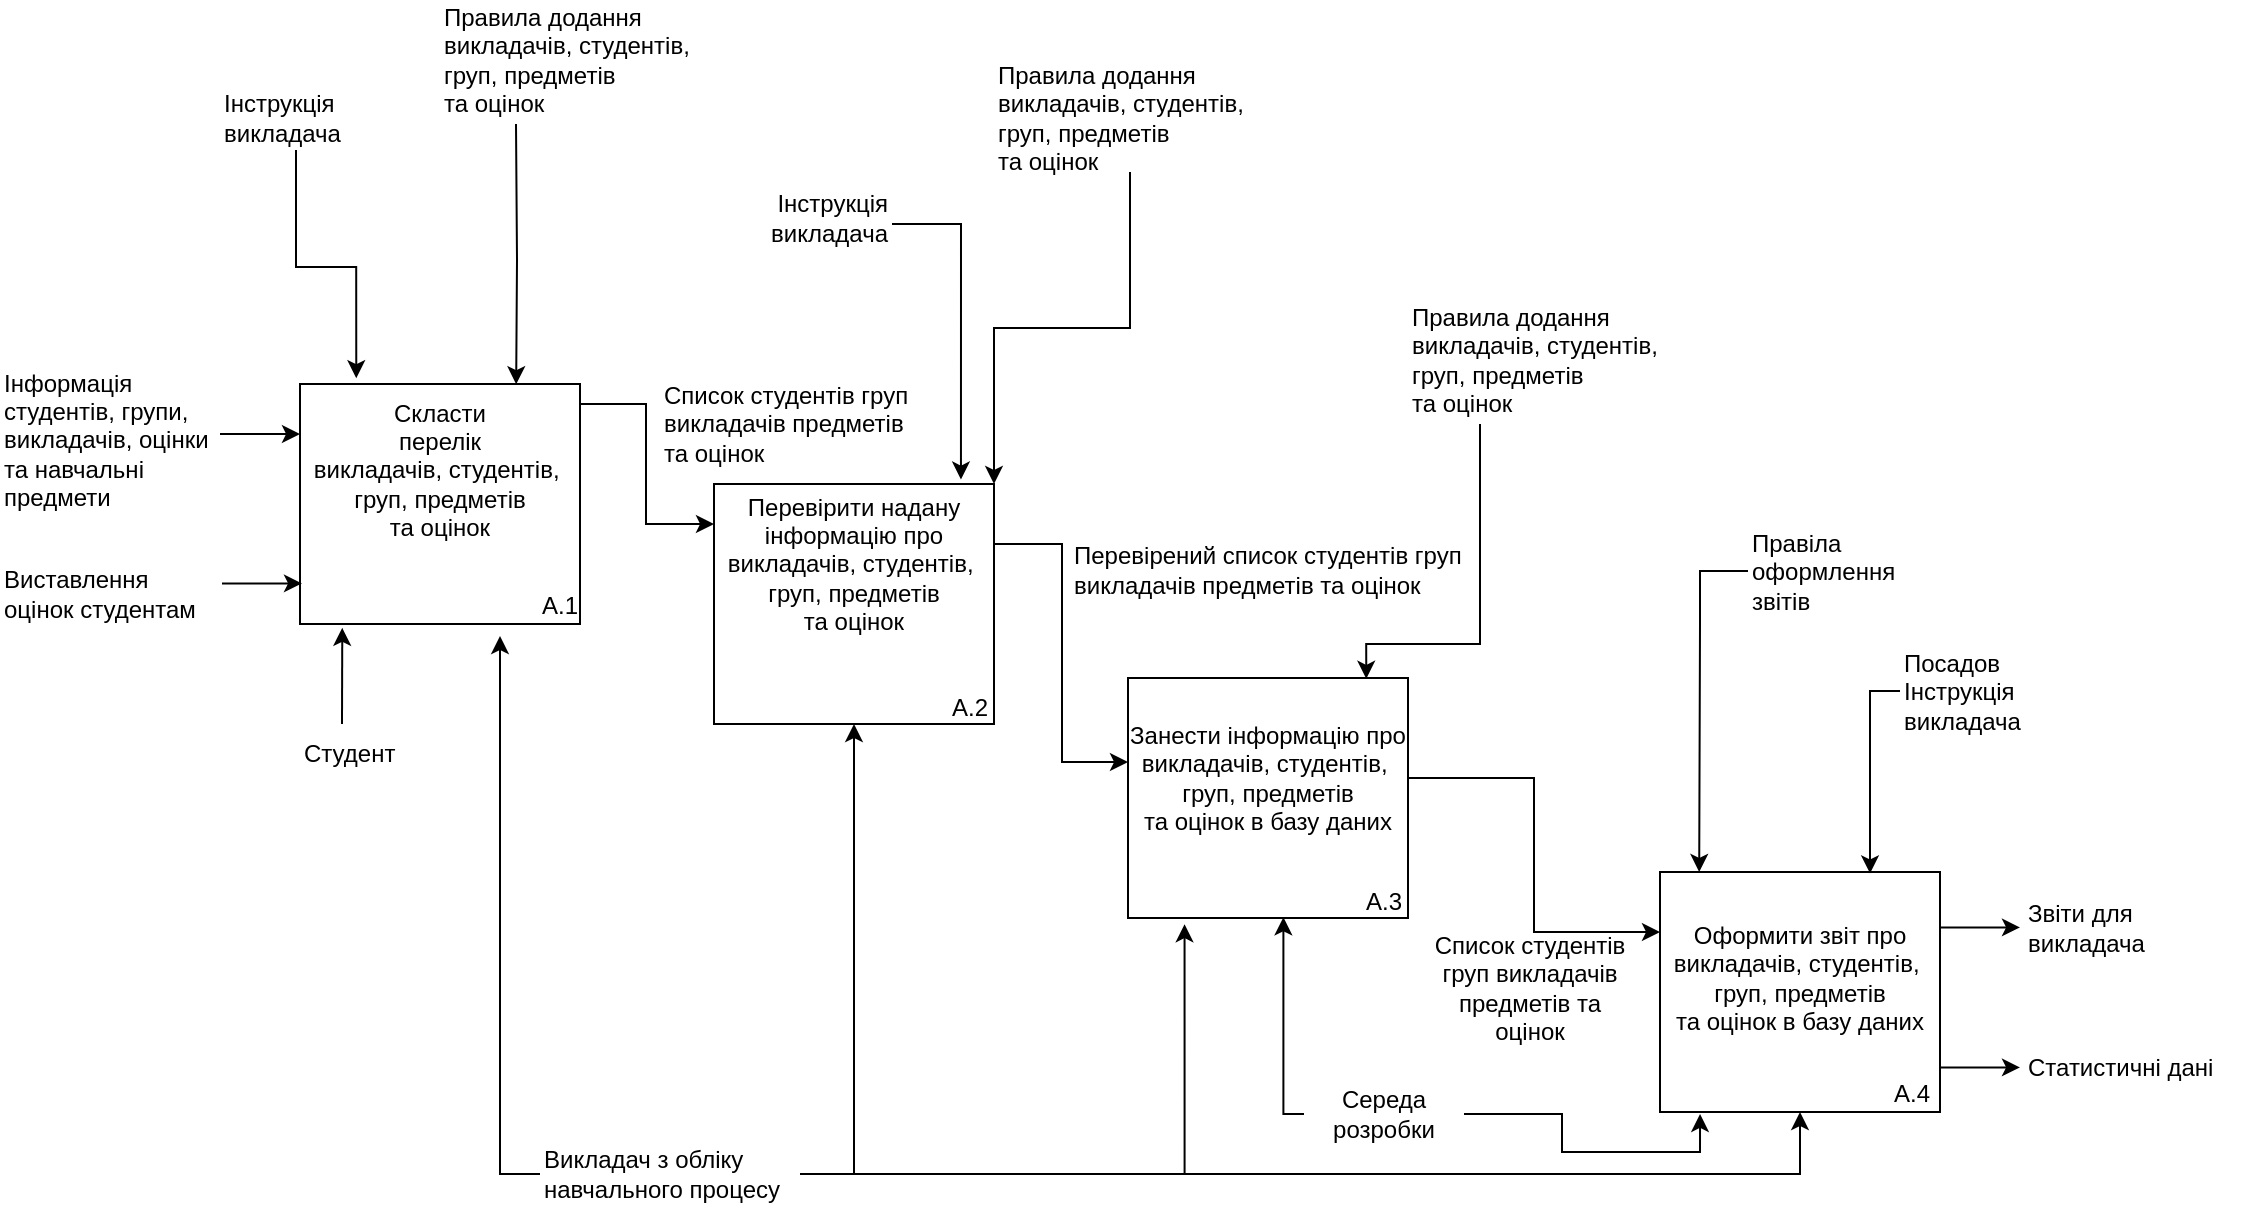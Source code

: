 <mxfile version="21.3.2" type="google">
  <diagram name="Сторінка-1" id="kl36Wdh-Y95LG7sr6SF0">
    <mxGraphModel grid="1" page="1" gridSize="10" guides="1" tooltips="1" connect="1" arrows="1" fold="1" pageScale="1" pageWidth="827" pageHeight="1169" math="0" shadow="0">
      <root>
        <mxCell id="0" />
        <mxCell id="1" parent="0" />
        <mxCell id="0Z3TNYrJnA42NZEzYTIk-2" value="" style="rounded=0;whiteSpace=wrap;html=1;" vertex="1" parent="1">
          <mxGeometry x="120" y="190" width="140" height="120" as="geometry" />
        </mxCell>
        <mxCell id="0Z3TNYrJnA42NZEzYTIk-3" value="A.1" style="text;html=1;strokeColor=none;fillColor=none;align=center;verticalAlign=middle;whiteSpace=wrap;rounded=0;" vertex="1" parent="1">
          <mxGeometry x="220" y="286" width="60" height="30" as="geometry" />
        </mxCell>
        <mxCell id="0Z3TNYrJnA42NZEzYTIk-33" style="edgeStyle=orthogonalEdgeStyle;rounded=0;orthogonalLoop=1;jettySize=auto;html=1;entryX=0;entryY=0.25;entryDx=0;entryDy=0;" edge="1" parent="1" source="0Z3TNYrJnA42NZEzYTIk-4" target="0Z3TNYrJnA42NZEzYTIk-7">
          <mxGeometry relative="1" as="geometry">
            <Array as="points">
              <mxPoint x="293" y="200" />
              <mxPoint x="293" y="260" />
            </Array>
          </mxGeometry>
        </mxCell>
        <mxCell id="0Z3TNYrJnA42NZEzYTIk-4" value="Cкласти&lt;br&gt;перелік&lt;br&gt;викладачів, студентів,&amp;nbsp;&lt;br&gt;груп, предметів&lt;br&gt;та оцінок" style="text;html=1;strokeColor=none;fillColor=none;align=center;verticalAlign=middle;whiteSpace=wrap;rounded=0;" vertex="1" parent="1">
          <mxGeometry x="120" y="195" width="140" height="75" as="geometry" />
        </mxCell>
        <mxCell id="0Z3TNYrJnA42NZEzYTIk-6" value="" style="rounded=0;whiteSpace=wrap;html=1;" vertex="1" parent="1">
          <mxGeometry x="327" y="240" width="140" height="120" as="geometry" />
        </mxCell>
        <mxCell id="0Z3TNYrJnA42NZEzYTIk-7" value="Перевірити надану інформацію про&lt;br&gt;викладачів, студентів,&amp;nbsp;&lt;br&gt;груп, предметів&lt;br&gt;та оцінок" style="text;html=1;strokeColor=none;fillColor=none;align=center;verticalAlign=middle;whiteSpace=wrap;rounded=0;" vertex="1" parent="1">
          <mxGeometry x="327" y="240" width="140" height="80" as="geometry" />
        </mxCell>
        <mxCell id="0Z3TNYrJnA42NZEzYTIk-8" value="A.2" style="text;html=1;strokeColor=none;fillColor=none;align=center;verticalAlign=middle;whiteSpace=wrap;rounded=0;" vertex="1" parent="1">
          <mxGeometry x="425" y="337" width="60" height="30" as="geometry" />
        </mxCell>
        <mxCell id="0Z3TNYrJnA42NZEzYTIk-9" value="" style="rounded=0;whiteSpace=wrap;html=1;" vertex="1" parent="1">
          <mxGeometry x="534" y="337" width="140" height="120" as="geometry" />
        </mxCell>
        <mxCell id="0Z3TNYrJnA42NZEzYTIk-45" style="edgeStyle=orthogonalEdgeStyle;rounded=0;orthogonalLoop=1;jettySize=auto;html=1;entryX=0;entryY=0.25;entryDx=0;entryDy=0;" edge="1" parent="1" source="0Z3TNYrJnA42NZEzYTIk-10" target="0Z3TNYrJnA42NZEzYTIk-22">
          <mxGeometry relative="1" as="geometry" />
        </mxCell>
        <mxCell id="0Z3TNYrJnA42NZEzYTIk-10" value="Занести інформацію про&lt;br&gt;викладачів, студентів,&amp;nbsp;&lt;br&gt;груп, предметів&lt;br&gt;та оцінок в базу даних" style="text;html=1;strokeColor=none;fillColor=none;align=center;verticalAlign=middle;whiteSpace=wrap;rounded=0;" vertex="1" parent="1">
          <mxGeometry x="534" y="337" width="140" height="100" as="geometry" />
        </mxCell>
        <mxCell id="0Z3TNYrJnA42NZEzYTIk-11" value="A.3" style="text;html=1;strokeColor=none;fillColor=none;align=center;verticalAlign=middle;whiteSpace=wrap;rounded=0;" vertex="1" parent="1">
          <mxGeometry x="632" y="434" width="60" height="30" as="geometry" />
        </mxCell>
        <mxCell id="0Z3TNYrJnA42NZEzYTIk-17" value="Список студентів груп викладачів предметів та оцінок" style="text;html=1;strokeColor=none;fillColor=none;align=left;verticalAlign=middle;whiteSpace=wrap;rounded=0;" vertex="1" parent="1">
          <mxGeometry x="300" y="195" width="130" height="30" as="geometry" />
        </mxCell>
        <mxCell id="0Z3TNYrJnA42NZEzYTIk-18" value="" style="endArrow=classic;html=1;rounded=0;entryX=0;entryY=1;entryDx=0;entryDy=0;" edge="1" parent="1">
          <mxGeometry width="50" height="50" relative="1" as="geometry">
            <mxPoint x="80" y="215" as="sourcePoint" />
            <mxPoint x="120" y="215" as="targetPoint" />
          </mxGeometry>
        </mxCell>
        <mxCell id="0Z3TNYrJnA42NZEzYTIk-19" value="&lt;div style=&quot;font-size: 12px;&quot;&gt;Інформація студентів, групи, викладачів, оцінки та навчальні предмети&lt;/div&gt;" style="text;strokeColor=none;fillColor=none;align=left;verticalAlign=middle;whiteSpace=wrap;rounded=0;shadow=0;fontStyle=0;html=1;fontSize=12;spacingTop=0;" vertex="1" parent="1">
          <mxGeometry x="-30" y="180" width="110" height="75" as="geometry" />
        </mxCell>
        <mxCell id="0Z3TNYrJnA42NZEzYTIk-20" value="" style="endArrow=classic;html=1;rounded=0;entryX=0;entryY=1;entryDx=0;entryDy=0;" edge="1" parent="1">
          <mxGeometry width="50" height="50" relative="1" as="geometry">
            <mxPoint x="81" y="289.69" as="sourcePoint" />
            <mxPoint x="121" y="289.69" as="targetPoint" />
          </mxGeometry>
        </mxCell>
        <mxCell id="0Z3TNYrJnA42NZEzYTIk-21" value="&lt;div style=&quot;font-size: 12px;&quot;&gt;Виставлення оцінок студентам&lt;/div&gt;" style="text;strokeColor=none;fillColor=none;align=left;verticalAlign=middle;whiteSpace=wrap;rounded=0;shadow=0;fontStyle=0;html=1;fontSize=12;spacingTop=0;" vertex="1" parent="1">
          <mxGeometry x="-30" y="280" width="110" height="30" as="geometry" />
        </mxCell>
        <mxCell id="0Z3TNYrJnA42NZEzYTIk-22" value="" style="rounded=0;whiteSpace=wrap;html=1;" vertex="1" parent="1">
          <mxGeometry x="800" y="434" width="140" height="120" as="geometry" />
        </mxCell>
        <mxCell id="0Z3TNYrJnA42NZEzYTIk-23" value="Оформити звіт про&lt;br&gt;викладачів, студентів,&amp;nbsp;&lt;br&gt;груп, предметів&lt;br&gt;та оцінок в базу даних" style="text;html=1;strokeColor=none;fillColor=none;align=center;verticalAlign=middle;whiteSpace=wrap;rounded=0;" vertex="1" parent="1">
          <mxGeometry x="800" y="437" width="140" height="100" as="geometry" />
        </mxCell>
        <mxCell id="0Z3TNYrJnA42NZEzYTIk-24" value="A.4" style="text;html=1;strokeColor=none;fillColor=none;align=center;verticalAlign=middle;whiteSpace=wrap;rounded=0;" vertex="1" parent="1">
          <mxGeometry x="896" y="530" width="60" height="30" as="geometry" />
        </mxCell>
        <mxCell id="0Z3TNYrJnA42NZEzYTIk-25" style="edgeStyle=orthogonalEdgeStyle;rounded=0;orthogonalLoop=1;jettySize=auto;html=1;entryX=0;entryY=0.25;entryDx=0;entryDy=0;" edge="1" parent="1">
          <mxGeometry relative="1" as="geometry">
            <mxPoint x="467" y="310" as="sourcePoint" />
            <mxPoint x="534" y="379" as="targetPoint" />
            <Array as="points">
              <mxPoint x="467" y="270" />
              <mxPoint x="501" y="270" />
              <mxPoint x="501" y="379" />
            </Array>
          </mxGeometry>
        </mxCell>
        <mxCell id="0Z3TNYrJnA42NZEzYTIk-27" value="" style="endArrow=classic;html=1;rounded=0;entryX=0;entryY=1;entryDx=0;entryDy=0;" edge="1" parent="1">
          <mxGeometry width="50" height="50" relative="1" as="geometry">
            <mxPoint x="940" y="531.69" as="sourcePoint" />
            <mxPoint x="980" y="531.69" as="targetPoint" />
          </mxGeometry>
        </mxCell>
        <mxCell id="0Z3TNYrJnA42NZEzYTIk-28" value="&lt;div style=&quot;font-size: 12px;&quot;&gt;Статистичні дані&lt;/div&gt;" style="text;strokeColor=none;fillColor=none;align=left;verticalAlign=middle;whiteSpace=wrap;rounded=0;shadow=0;fontStyle=0;html=1;fontSize=12;spacingTop=0;" vertex="1" parent="1">
          <mxGeometry x="982" y="517" width="110" height="30" as="geometry" />
        </mxCell>
        <mxCell id="0Z3TNYrJnA42NZEzYTIk-29" value="" style="endArrow=classic;html=1;rounded=0;entryX=0;entryY=1;entryDx=0;entryDy=0;" edge="1" parent="1">
          <mxGeometry width="50" height="50" relative="1" as="geometry">
            <mxPoint x="940" y="461.69" as="sourcePoint" />
            <mxPoint x="980" y="461.69" as="targetPoint" />
          </mxGeometry>
        </mxCell>
        <mxCell id="0Z3TNYrJnA42NZEzYTIk-30" value="&lt;div style=&quot;font-size: 12px;&quot;&gt;Звіти для викладача&lt;/div&gt;" style="text;strokeColor=none;fillColor=none;align=left;verticalAlign=middle;whiteSpace=wrap;rounded=0;shadow=0;fontStyle=0;html=1;fontSize=12;spacingTop=0;" vertex="1" parent="1">
          <mxGeometry x="982" y="447" width="110" height="30" as="geometry" />
        </mxCell>
        <mxCell id="0Z3TNYrJnA42NZEzYTIk-60" style="edgeStyle=orthogonalEdgeStyle;rounded=0;orthogonalLoop=1;jettySize=auto;html=1;entryX=0.201;entryY=-0.024;entryDx=0;entryDy=0;entryPerimeter=0;" edge="1" parent="1" source="0Z3TNYrJnA42NZEzYTIk-31" target="0Z3TNYrJnA42NZEzYTIk-2">
          <mxGeometry relative="1" as="geometry" />
        </mxCell>
        <mxCell id="0Z3TNYrJnA42NZEzYTIk-31" value="&lt;div style=&quot;font-size: 12px;&quot;&gt;Інструкція&lt;/div&gt;&lt;div style=&quot;font-size: 12px;&quot;&gt;викладача&lt;/div&gt;" style="text;strokeColor=none;fillColor=none;align=left;verticalAlign=middle;whiteSpace=wrap;rounded=0;shadow=0;fontStyle=0;html=1;fontSize=12;spacingTop=0;" vertex="1" parent="1">
          <mxGeometry x="80" y="40" width="76" height="33" as="geometry" />
        </mxCell>
        <mxCell id="0Z3TNYrJnA42NZEzYTIk-34" value="&lt;div style=&quot;font-size: 12px;&quot;&gt;Студент&lt;/div&gt;" style="text;strokeColor=none;fillColor=none;align=left;verticalAlign=middle;whiteSpace=wrap;rounded=0;shadow=0;fontStyle=0;html=1;fontSize=12;spacingTop=0;" vertex="1" parent="1">
          <mxGeometry x="120" y="360" width="60" height="30" as="geometry" />
        </mxCell>
        <mxCell id="0Z3TNYrJnA42NZEzYTIk-35" value="" style="endArrow=classic;html=1;rounded=0;entryX=0.151;entryY=1.016;entryDx=0;entryDy=0;entryPerimeter=0;" edge="1" parent="1" target="0Z3TNYrJnA42NZEzYTIk-2">
          <mxGeometry width="50" height="50" relative="1" as="geometry">
            <mxPoint x="141" y="360" as="sourcePoint" />
            <mxPoint x="131" y="299.69" as="targetPoint" />
          </mxGeometry>
        </mxCell>
        <mxCell id="0Z3TNYrJnA42NZEzYTIk-37" style="edgeStyle=orthogonalEdgeStyle;rounded=0;orthogonalLoop=1;jettySize=auto;html=1;entryX=0;entryY=1;entryDx=0;entryDy=0;" edge="1" parent="1" source="0Z3TNYrJnA42NZEzYTIk-36" target="0Z3TNYrJnA42NZEzYTIk-3">
          <mxGeometry relative="1" as="geometry">
            <Array as="points">
              <mxPoint x="220" y="585" />
            </Array>
          </mxGeometry>
        </mxCell>
        <mxCell id="0Z3TNYrJnA42NZEzYTIk-38" style="edgeStyle=orthogonalEdgeStyle;rounded=0;orthogonalLoop=1;jettySize=auto;html=1;entryX=0.5;entryY=1;entryDx=0;entryDy=0;" edge="1" parent="1" source="0Z3TNYrJnA42NZEzYTIk-36" target="0Z3TNYrJnA42NZEzYTIk-6">
          <mxGeometry relative="1" as="geometry">
            <Array as="points">
              <mxPoint x="397" y="585" />
            </Array>
          </mxGeometry>
        </mxCell>
        <mxCell id="0Z3TNYrJnA42NZEzYTIk-39" style="edgeStyle=orthogonalEdgeStyle;rounded=0;orthogonalLoop=1;jettySize=auto;html=1;entryX=0.5;entryY=1;entryDx=0;entryDy=0;" edge="1" parent="1" source="0Z3TNYrJnA42NZEzYTIk-36" target="0Z3TNYrJnA42NZEzYTIk-22">
          <mxGeometry relative="1" as="geometry">
            <mxPoint x="820.0" y="560.0" as="targetPoint" />
          </mxGeometry>
        </mxCell>
        <mxCell id="0Z3TNYrJnA42NZEzYTIk-46" style="edgeStyle=orthogonalEdgeStyle;rounded=0;orthogonalLoop=1;jettySize=auto;html=1;entryX=0.202;entryY=1.026;entryDx=0;entryDy=0;entryPerimeter=0;" edge="1" parent="1" source="0Z3TNYrJnA42NZEzYTIk-36" target="0Z3TNYrJnA42NZEzYTIk-9">
          <mxGeometry relative="1" as="geometry" />
        </mxCell>
        <mxCell id="0Z3TNYrJnA42NZEzYTIk-36" value="&lt;font style=&quot;font-size: 12px;&quot;&gt;Викладач з обліку навчального процесу&lt;/font&gt;" style="text;strokeColor=none;fillColor=none;align=left;verticalAlign=middle;whiteSpace=wrap;rounded=0;shadow=0;fontStyle=0;html=1;fontSize=9;spacingTop=0;" vertex="1" parent="1">
          <mxGeometry x="240" y="570" width="130" height="30" as="geometry" />
        </mxCell>
        <mxCell id="0Z3TNYrJnA42NZEzYTIk-41" value="Перевірений список студентів груп викладачів предметів та оцінок" style="text;html=1;strokeColor=none;fillColor=none;align=left;verticalAlign=middle;whiteSpace=wrap;rounded=0;" vertex="1" parent="1">
          <mxGeometry x="505" y="265" width="211" height="35" as="geometry" />
        </mxCell>
        <mxCell id="0Z3TNYrJnA42NZEzYTIk-43" value="Список студентів груп викладачів предметів та оцінок" style="text;html=1;strokeColor=none;fillColor=none;align=center;verticalAlign=middle;whiteSpace=wrap;rounded=0;" vertex="1" parent="1">
          <mxGeometry x="680" y="477" width="110" height="30" as="geometry" />
        </mxCell>
        <mxCell id="0Z3TNYrJnA42NZEzYTIk-49" style="edgeStyle=orthogonalEdgeStyle;rounded=0;orthogonalLoop=1;jettySize=auto;html=1;entryX=0.555;entryY=0.997;entryDx=0;entryDy=0;entryPerimeter=0;" edge="1" parent="1" source="0Z3TNYrJnA42NZEzYTIk-47" target="0Z3TNYrJnA42NZEzYTIk-9">
          <mxGeometry relative="1" as="geometry">
            <Array as="points">
              <mxPoint x="612" y="555" />
            </Array>
          </mxGeometry>
        </mxCell>
        <mxCell id="0Z3TNYrJnA42NZEzYTIk-50" style="edgeStyle=orthogonalEdgeStyle;rounded=0;orthogonalLoop=1;jettySize=auto;html=1;entryX=0.143;entryY=1.008;entryDx=0;entryDy=0;entryPerimeter=0;" edge="1" parent="1" source="0Z3TNYrJnA42NZEzYTIk-47" target="0Z3TNYrJnA42NZEzYTIk-22">
          <mxGeometry relative="1" as="geometry" />
        </mxCell>
        <mxCell id="0Z3TNYrJnA42NZEzYTIk-47" value="Середа розробки" style="text;strokeColor=none;fillColor=none;align=center;verticalAlign=middle;whiteSpace=wrap;rounded=0;shadow=0;fontStyle=0;html=1;fontSize=12;spacingTop=0;" vertex="1" parent="1">
          <mxGeometry x="622" y="540" width="80" height="30" as="geometry" />
        </mxCell>
        <mxCell id="0Z3TNYrJnA42NZEzYTIk-52" style="edgeStyle=orthogonalEdgeStyle;rounded=0;orthogonalLoop=1;jettySize=auto;html=1;entryX=0.757;entryY=-0.023;entryDx=0;entryDy=0;entryPerimeter=0;" edge="1" parent="1" source="0Z3TNYrJnA42NZEzYTIk-51" target="0Z3TNYrJnA42NZEzYTIk-23">
          <mxGeometry relative="1" as="geometry">
            <mxPoint x="920" y="439" as="targetPoint" />
            <Array as="points">
              <mxPoint x="905" y="344" />
              <mxPoint x="905" y="435" />
            </Array>
          </mxGeometry>
        </mxCell>
        <mxCell id="0Z3TNYrJnA42NZEzYTIk-51" value="&lt;div style=&quot;font-size: 12px;&quot;&gt;Посадов&lt;/div&gt;&lt;div style=&quot;font-size: 12px;&quot;&gt;Інструкція&lt;/div&gt;&lt;div style=&quot;font-size: 12px;&quot;&gt;викладача&lt;/div&gt;" style="text;strokeColor=none;fillColor=none;align=left;verticalAlign=middle;whiteSpace=wrap;rounded=0;shadow=0;fontStyle=0;html=1;fontSize=12;spacingTop=0;" vertex="1" parent="1">
          <mxGeometry x="920" y="327" width="76" height="33" as="geometry" />
        </mxCell>
        <mxCell id="0Z3TNYrJnA42NZEzYTIk-54" style="edgeStyle=orthogonalEdgeStyle;rounded=0;orthogonalLoop=1;jettySize=auto;html=1;entryX=0.14;entryY=-0.03;entryDx=0;entryDy=0;entryPerimeter=0;" edge="1" parent="1" source="0Z3TNYrJnA42NZEzYTIk-53" target="0Z3TNYrJnA42NZEzYTIk-23">
          <mxGeometry relative="1" as="geometry">
            <Array as="points">
              <mxPoint x="820" y="284" />
              <mxPoint x="820" y="310" />
              <mxPoint x="820" y="310" />
            </Array>
          </mxGeometry>
        </mxCell>
        <mxCell id="0Z3TNYrJnA42NZEzYTIk-53" value="&lt;div style=&quot;font-size: 12px;&quot;&gt;Правіла оформлення&lt;/div&gt;&lt;div style=&quot;font-size: 12px;&quot;&gt;звітів&amp;nbsp;&lt;/div&gt;" style="text;strokeColor=none;fillColor=none;align=left;verticalAlign=middle;whiteSpace=wrap;rounded=0;shadow=0;fontStyle=0;html=1;fontSize=12;spacingTop=0;" vertex="1" parent="1">
          <mxGeometry x="844" y="267" width="76" height="33" as="geometry" />
        </mxCell>
        <mxCell id="0Z3TNYrJnA42NZEzYTIk-57" style="edgeStyle=orthogonalEdgeStyle;rounded=0;orthogonalLoop=1;jettySize=auto;html=1;entryX=0.882;entryY=-0.028;entryDx=0;entryDy=0;entryPerimeter=0;" edge="1" parent="1" source="0Z3TNYrJnA42NZEzYTIk-55" target="0Z3TNYrJnA42NZEzYTIk-7">
          <mxGeometry relative="1" as="geometry">
            <Array as="points">
              <mxPoint x="451" y="110" />
            </Array>
          </mxGeometry>
        </mxCell>
        <mxCell id="0Z3TNYrJnA42NZEzYTIk-55" value="&lt;div style=&quot;font-size: 12px;&quot;&gt;Інструкція&lt;/div&gt;&lt;div style=&quot;font-size: 12px;&quot;&gt;викладача&lt;/div&gt;" style="text;strokeColor=none;fillColor=none;align=right;verticalAlign=middle;whiteSpace=wrap;rounded=0;shadow=0;fontStyle=0;html=1;fontSize=12;spacingTop=0;" vertex="1" parent="1">
          <mxGeometry x="340" y="90" width="76" height="33" as="geometry" />
        </mxCell>
        <mxCell id="0Z3TNYrJnA42NZEzYTIk-61" style="edgeStyle=orthogonalEdgeStyle;rounded=0;orthogonalLoop=1;jettySize=auto;html=1;entryX=0.772;entryY=-0.065;entryDx=0;entryDy=0;entryPerimeter=0;" edge="1" parent="1" target="0Z3TNYrJnA42NZEzYTIk-4">
          <mxGeometry relative="1" as="geometry">
            <mxPoint x="228" y="60" as="sourcePoint" />
          </mxGeometry>
        </mxCell>
        <mxCell id="0Z3TNYrJnA42NZEzYTIk-58" value="&lt;div style=&quot;font-size: 12px;&quot;&gt;Правила додання&amp;nbsp;&lt;/div&gt;викладачів, студентів,&amp;nbsp;&lt;br style=&quot;border-color: var(--border-color); text-align: center;&quot;&gt;&lt;span style=&quot;text-align: center;&quot;&gt;груп, предметів&lt;/span&gt;&lt;br style=&quot;border-color: var(--border-color); text-align: center;&quot;&gt;&lt;span style=&quot;text-align: center;&quot;&gt;та оцінок&lt;/span&gt;" style="text;strokeColor=none;fillColor=none;align=left;verticalAlign=middle;whiteSpace=wrap;rounded=0;shadow=0;fontStyle=0;html=1;fontSize=12;spacingTop=0;" vertex="1" parent="1">
          <mxGeometry x="190" width="170" height="55" as="geometry" />
        </mxCell>
        <mxCell id="0Z3TNYrJnA42NZEzYTIk-63" style="edgeStyle=orthogonalEdgeStyle;rounded=0;orthogonalLoop=1;jettySize=auto;html=1;entryX=0.851;entryY=0.004;entryDx=0;entryDy=0;entryPerimeter=0;" edge="1" parent="1" target="0Z3TNYrJnA42NZEzYTIk-10">
          <mxGeometry relative="1" as="geometry">
            <mxPoint x="710" y="210" as="sourcePoint" />
            <Array as="points">
              <mxPoint x="710" y="320" />
              <mxPoint x="653" y="320" />
            </Array>
          </mxGeometry>
        </mxCell>
        <mxCell id="0Z3TNYrJnA42NZEzYTIk-65" value="&lt;div style=&quot;font-size: 12px;&quot;&gt;Правила додання&amp;nbsp;&lt;/div&gt;викладачів, студентів,&amp;nbsp;&lt;br style=&quot;border-color: var(--border-color); text-align: center;&quot;&gt;&lt;span style=&quot;text-align: center;&quot;&gt;груп, предметів&lt;/span&gt;&lt;br style=&quot;border-color: var(--border-color); text-align: center;&quot;&gt;&lt;span style=&quot;text-align: center;&quot;&gt;та оцінок&lt;/span&gt;" style="text;strokeColor=none;fillColor=none;align=left;verticalAlign=middle;whiteSpace=wrap;rounded=0;shadow=0;fontStyle=0;html=1;fontSize=12;spacingTop=0;" vertex="1" parent="1">
          <mxGeometry x="674" y="150" width="136" height="55" as="geometry" />
        </mxCell>
        <mxCell id="0Z3TNYrJnA42NZEzYTIk-67" style="edgeStyle=orthogonalEdgeStyle;rounded=0;orthogonalLoop=1;jettySize=auto;html=1;entryX=1;entryY=0;entryDx=0;entryDy=0;" edge="1" parent="1" source="0Z3TNYrJnA42NZEzYTIk-66" target="0Z3TNYrJnA42NZEzYTIk-7">
          <mxGeometry relative="1" as="geometry" />
        </mxCell>
        <mxCell id="0Z3TNYrJnA42NZEzYTIk-66" value="&lt;div style=&quot;font-size: 12px;&quot;&gt;Правила додання&amp;nbsp;&lt;/div&gt;викладачів, студентів,&amp;nbsp;&lt;br style=&quot;border-color: var(--border-color); text-align: center;&quot;&gt;&lt;span style=&quot;text-align: center;&quot;&gt;груп, предметів&lt;/span&gt;&lt;br style=&quot;border-color: var(--border-color); text-align: center;&quot;&gt;&lt;span style=&quot;text-align: center;&quot;&gt;та оцінок&lt;/span&gt;" style="text;strokeColor=none;fillColor=none;align=left;verticalAlign=middle;whiteSpace=wrap;rounded=0;shadow=0;fontStyle=0;html=1;fontSize=12;spacingTop=0;" vertex="1" parent="1">
          <mxGeometry x="467" y="29" width="136" height="55" as="geometry" />
        </mxCell>
      </root>
    </mxGraphModel>
  </diagram>
</mxfile>
